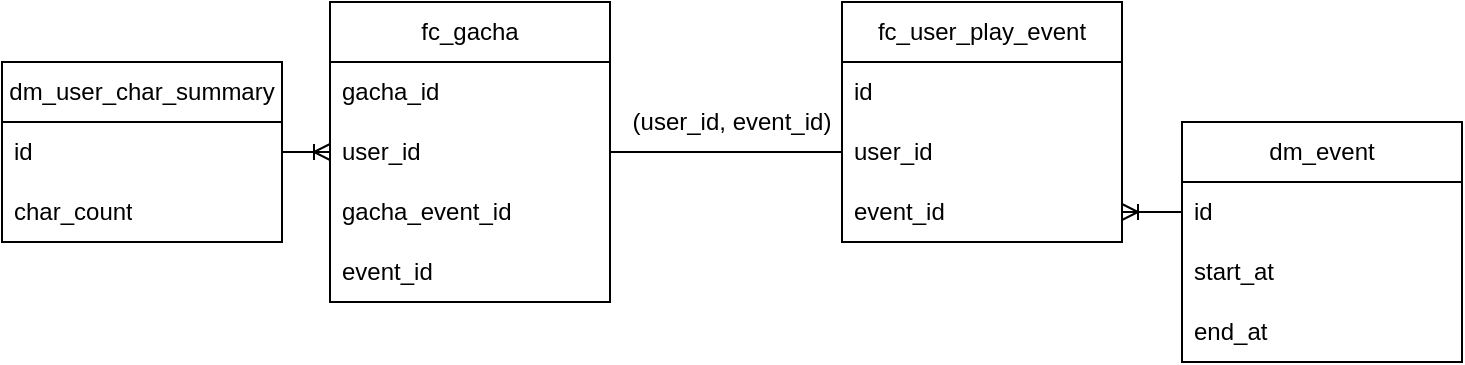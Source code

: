 <mxfile version="21.2.1" type="github">
  <diagram name="ページ1" id="TYfs__017i4241KwC_oX">
    <mxGraphModel dx="1026" dy="661" grid="1" gridSize="10" guides="1" tooltips="1" connect="1" arrows="1" fold="1" page="1" pageScale="1" pageWidth="827" pageHeight="1169" math="0" shadow="0">
      <root>
        <mxCell id="0" />
        <mxCell id="1" parent="0" />
        <mxCell id="wIJra_vtqnzY-CF-SDvv-1" value="fc_gacha" style="swimlane;fontStyle=0;childLayout=stackLayout;horizontal=1;startSize=30;horizontalStack=0;resizeParent=1;resizeParentMax=0;resizeLast=0;collapsible=1;marginBottom=0;whiteSpace=wrap;html=1;" vertex="1" parent="1">
          <mxGeometry x="224" y="10" width="140" height="150" as="geometry" />
        </mxCell>
        <mxCell id="wIJra_vtqnzY-CF-SDvv-2" value="gacha_id" style="text;strokeColor=none;fillColor=none;align=left;verticalAlign=middle;spacingLeft=4;spacingRight=4;overflow=hidden;points=[[0,0.5],[1,0.5]];portConstraint=eastwest;rotatable=0;whiteSpace=wrap;html=1;" vertex="1" parent="wIJra_vtqnzY-CF-SDvv-1">
          <mxGeometry y="30" width="140" height="30" as="geometry" />
        </mxCell>
        <mxCell id="wIJra_vtqnzY-CF-SDvv-3" value="user_id" style="text;strokeColor=none;fillColor=none;align=left;verticalAlign=middle;spacingLeft=4;spacingRight=4;overflow=hidden;points=[[0,0.5],[1,0.5]];portConstraint=eastwest;rotatable=0;whiteSpace=wrap;html=1;" vertex="1" parent="wIJra_vtqnzY-CF-SDvv-1">
          <mxGeometry y="60" width="140" height="30" as="geometry" />
        </mxCell>
        <mxCell id="wIJra_vtqnzY-CF-SDvv-4" value="gacha_event_id" style="text;strokeColor=none;fillColor=none;align=left;verticalAlign=middle;spacingLeft=4;spacingRight=4;overflow=hidden;points=[[0,0.5],[1,0.5]];portConstraint=eastwest;rotatable=0;whiteSpace=wrap;html=1;" vertex="1" parent="wIJra_vtqnzY-CF-SDvv-1">
          <mxGeometry y="90" width="140" height="30" as="geometry" />
        </mxCell>
        <mxCell id="wIJra_vtqnzY-CF-SDvv-15" value="event_id" style="text;strokeColor=none;fillColor=none;align=left;verticalAlign=middle;spacingLeft=4;spacingRight=4;overflow=hidden;points=[[0,0.5],[1,0.5]];portConstraint=eastwest;rotatable=0;whiteSpace=wrap;html=1;" vertex="1" parent="wIJra_vtqnzY-CF-SDvv-1">
          <mxGeometry y="120" width="140" height="30" as="geometry" />
        </mxCell>
        <mxCell id="wIJra_vtqnzY-CF-SDvv-5" value="fc_user_play_event" style="swimlane;fontStyle=0;childLayout=stackLayout;horizontal=1;startSize=30;horizontalStack=0;resizeParent=1;resizeParentMax=0;resizeLast=0;collapsible=1;marginBottom=0;whiteSpace=wrap;html=1;" vertex="1" parent="1">
          <mxGeometry x="480" y="10" width="140" height="120" as="geometry">
            <mxRectangle x="490" y="190" width="180" height="30" as="alternateBounds" />
          </mxGeometry>
        </mxCell>
        <mxCell id="wIJra_vtqnzY-CF-SDvv-6" value="id" style="text;strokeColor=none;fillColor=none;align=left;verticalAlign=middle;spacingLeft=4;spacingRight=4;overflow=hidden;points=[[0,0.5],[1,0.5]];portConstraint=eastwest;rotatable=0;whiteSpace=wrap;html=1;" vertex="1" parent="wIJra_vtqnzY-CF-SDvv-5">
          <mxGeometry y="30" width="140" height="30" as="geometry" />
        </mxCell>
        <mxCell id="wIJra_vtqnzY-CF-SDvv-7" value="user_id" style="text;strokeColor=none;fillColor=none;align=left;verticalAlign=middle;spacingLeft=4;spacingRight=4;overflow=hidden;points=[[0,0.5],[1,0.5]];portConstraint=eastwest;rotatable=0;whiteSpace=wrap;html=1;" vertex="1" parent="wIJra_vtqnzY-CF-SDvv-5">
          <mxGeometry y="60" width="140" height="30" as="geometry" />
        </mxCell>
        <mxCell id="wIJra_vtqnzY-CF-SDvv-8" value="event_id" style="text;strokeColor=none;fillColor=none;align=left;verticalAlign=middle;spacingLeft=4;spacingRight=4;overflow=hidden;points=[[0,0.5],[1,0.5]];portConstraint=eastwest;rotatable=0;whiteSpace=wrap;html=1;" vertex="1" parent="wIJra_vtqnzY-CF-SDvv-5">
          <mxGeometry y="90" width="140" height="30" as="geometry" />
        </mxCell>
        <mxCell id="wIJra_vtqnzY-CF-SDvv-10" value="dm_user_char_summary" style="swimlane;fontStyle=0;childLayout=stackLayout;horizontal=1;startSize=30;horizontalStack=0;resizeParent=1;resizeParentMax=0;resizeLast=0;collapsible=1;marginBottom=0;whiteSpace=wrap;html=1;" vertex="1" parent="1">
          <mxGeometry x="60" y="40" width="140" height="90" as="geometry" />
        </mxCell>
        <mxCell id="wIJra_vtqnzY-CF-SDvv-11" value="id" style="text;strokeColor=none;fillColor=none;align=left;verticalAlign=middle;spacingLeft=4;spacingRight=4;overflow=hidden;points=[[0,0.5],[1,0.5]];portConstraint=eastwest;rotatable=0;whiteSpace=wrap;html=1;" vertex="1" parent="wIJra_vtqnzY-CF-SDvv-10">
          <mxGeometry y="30" width="140" height="30" as="geometry" />
        </mxCell>
        <mxCell id="wIJra_vtqnzY-CF-SDvv-12" value="char_count" style="text;strokeColor=none;fillColor=none;align=left;verticalAlign=middle;spacingLeft=4;spacingRight=4;overflow=hidden;points=[[0,0.5],[1,0.5]];portConstraint=eastwest;rotatable=0;whiteSpace=wrap;html=1;" vertex="1" parent="wIJra_vtqnzY-CF-SDvv-10">
          <mxGeometry y="60" width="140" height="30" as="geometry" />
        </mxCell>
        <mxCell id="wIJra_vtqnzY-CF-SDvv-14" style="edgeStyle=orthogonalEdgeStyle;rounded=0;orthogonalLoop=1;jettySize=auto;html=1;exitX=1;exitY=0.5;exitDx=0;exitDy=0;entryX=0;entryY=0.5;entryDx=0;entryDy=0;endArrow=ERoneToMany;endFill=0;" edge="1" parent="1" source="wIJra_vtqnzY-CF-SDvv-11" target="wIJra_vtqnzY-CF-SDvv-3">
          <mxGeometry relative="1" as="geometry" />
        </mxCell>
        <mxCell id="wIJra_vtqnzY-CF-SDvv-16" value="" style="endArrow=none;html=1;rounded=0;entryX=0;entryY=0.5;entryDx=0;entryDy=0;exitX=1;exitY=0.5;exitDx=0;exitDy=0;" edge="1" parent="1" source="wIJra_vtqnzY-CF-SDvv-3" target="wIJra_vtqnzY-CF-SDvv-7">
          <mxGeometry width="50" height="50" relative="1" as="geometry">
            <mxPoint x="370" y="90" as="sourcePoint" />
            <mxPoint x="440" y="320" as="targetPoint" />
          </mxGeometry>
        </mxCell>
        <mxCell id="wIJra_vtqnzY-CF-SDvv-17" value="(user_id, event_id)" style="text;html=1;strokeColor=none;fillColor=none;align=center;verticalAlign=middle;whiteSpace=wrap;rounded=0;" vertex="1" parent="1">
          <mxGeometry x="360" y="55" width="130" height="30" as="geometry" />
        </mxCell>
        <mxCell id="wIJra_vtqnzY-CF-SDvv-18" value="dm_event" style="swimlane;fontStyle=0;childLayout=stackLayout;horizontal=1;startSize=30;horizontalStack=0;resizeParent=1;resizeParentMax=0;resizeLast=0;collapsible=1;marginBottom=0;whiteSpace=wrap;html=1;" vertex="1" parent="1">
          <mxGeometry x="650" y="70" width="140" height="120" as="geometry" />
        </mxCell>
        <mxCell id="wIJra_vtqnzY-CF-SDvv-19" value="id" style="text;strokeColor=none;fillColor=none;align=left;verticalAlign=middle;spacingLeft=4;spacingRight=4;overflow=hidden;points=[[0,0.5],[1,0.5]];portConstraint=eastwest;rotatable=0;whiteSpace=wrap;html=1;" vertex="1" parent="wIJra_vtqnzY-CF-SDvv-18">
          <mxGeometry y="30" width="140" height="30" as="geometry" />
        </mxCell>
        <mxCell id="wIJra_vtqnzY-CF-SDvv-22" value="start_at" style="text;strokeColor=none;fillColor=none;align=left;verticalAlign=middle;spacingLeft=4;spacingRight=4;overflow=hidden;points=[[0,0.5],[1,0.5]];portConstraint=eastwest;rotatable=0;whiteSpace=wrap;html=1;" vertex="1" parent="wIJra_vtqnzY-CF-SDvv-18">
          <mxGeometry y="60" width="140" height="30" as="geometry" />
        </mxCell>
        <mxCell id="wIJra_vtqnzY-CF-SDvv-20" value="end_at" style="text;strokeColor=none;fillColor=none;align=left;verticalAlign=middle;spacingLeft=4;spacingRight=4;overflow=hidden;points=[[0,0.5],[1,0.5]];portConstraint=eastwest;rotatable=0;whiteSpace=wrap;html=1;" vertex="1" parent="wIJra_vtqnzY-CF-SDvv-18">
          <mxGeometry y="90" width="140" height="30" as="geometry" />
        </mxCell>
        <mxCell id="wIJra_vtqnzY-CF-SDvv-21" style="edgeStyle=orthogonalEdgeStyle;rounded=0;orthogonalLoop=1;jettySize=auto;html=1;exitX=0;exitY=0.5;exitDx=0;exitDy=0;entryX=1;entryY=0.5;entryDx=0;entryDy=0;endArrow=ERoneToMany;endFill=0;" edge="1" parent="1" source="wIJra_vtqnzY-CF-SDvv-19" target="wIJra_vtqnzY-CF-SDvv-8">
          <mxGeometry relative="1" as="geometry" />
        </mxCell>
      </root>
    </mxGraphModel>
  </diagram>
</mxfile>
